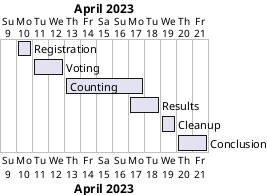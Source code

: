 @startgantt
[Registration] lasts 1 day
[Voting] lasts 2 days
[Counting] lasts 5 days
[Results] lasts 2 days
[Cleanup] lasts 1 day
[Conclusion] lasts 2 days

Project starts 2023-04-09
[Registration] ends 2023-04-10
[Voting] ends 2023-04-12
[Counting] ends 2023-04-17
[Results] ends 2023-04-18
[Cleanup] ends 2023-04-19
[Conclusion] ends 2023-04-21
@endgantt